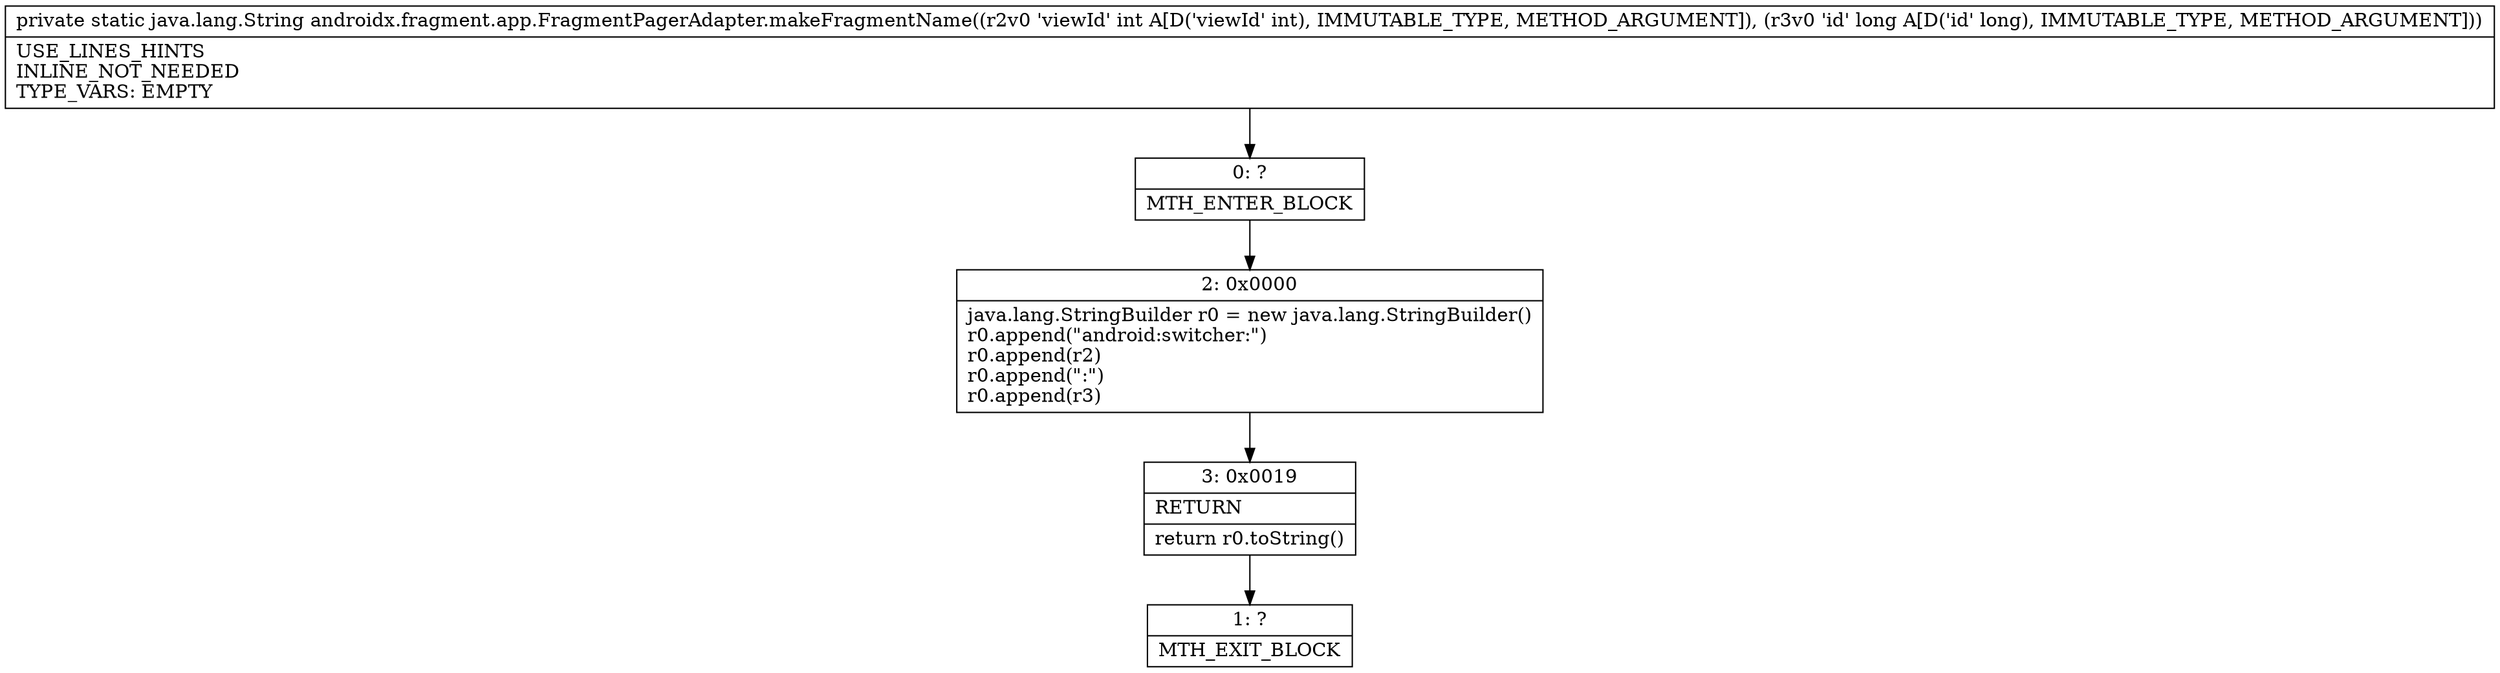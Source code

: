 digraph "CFG forandroidx.fragment.app.FragmentPagerAdapter.makeFragmentName(IJ)Ljava\/lang\/String;" {
Node_0 [shape=record,label="{0\:\ ?|MTH_ENTER_BLOCK\l}"];
Node_2 [shape=record,label="{2\:\ 0x0000|java.lang.StringBuilder r0 = new java.lang.StringBuilder()\lr0.append(\"android:switcher:\")\lr0.append(r2)\lr0.append(\":\")\lr0.append(r3)\l}"];
Node_3 [shape=record,label="{3\:\ 0x0019|RETURN\l|return r0.toString()\l}"];
Node_1 [shape=record,label="{1\:\ ?|MTH_EXIT_BLOCK\l}"];
MethodNode[shape=record,label="{private static java.lang.String androidx.fragment.app.FragmentPagerAdapter.makeFragmentName((r2v0 'viewId' int A[D('viewId' int), IMMUTABLE_TYPE, METHOD_ARGUMENT]), (r3v0 'id' long A[D('id' long), IMMUTABLE_TYPE, METHOD_ARGUMENT]))  | USE_LINES_HINTS\lINLINE_NOT_NEEDED\lTYPE_VARS: EMPTY\l}"];
MethodNode -> Node_0;Node_0 -> Node_2;
Node_2 -> Node_3;
Node_3 -> Node_1;
}

